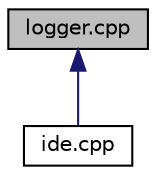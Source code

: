 digraph "logger.cpp"
{
 // LATEX_PDF_SIZE
  edge [fontname="Helvetica",fontsize="10",labelfontname="Helvetica",labelfontsize="10"];
  node [fontname="Helvetica",fontsize="10",shape=record];
  Node1 [label="logger.cpp",height=0.2,width=0.4,color="black", fillcolor="grey75", style="filled", fontcolor="black",tooltip="Clase que permite mostrar informacion al usuario."];
  Node1 -> Node2 [dir="back",color="midnightblue",fontsize="10",style="solid",fontname="Helvetica"];
  Node2 [label="ide.cpp",height=0.2,width=0.4,color="black", fillcolor="white", style="filled",URL="$ide_8cpp.html",tooltip="Clase que contiene los pricipales métodos de para ser usados con la clase main.cpp."];
}
